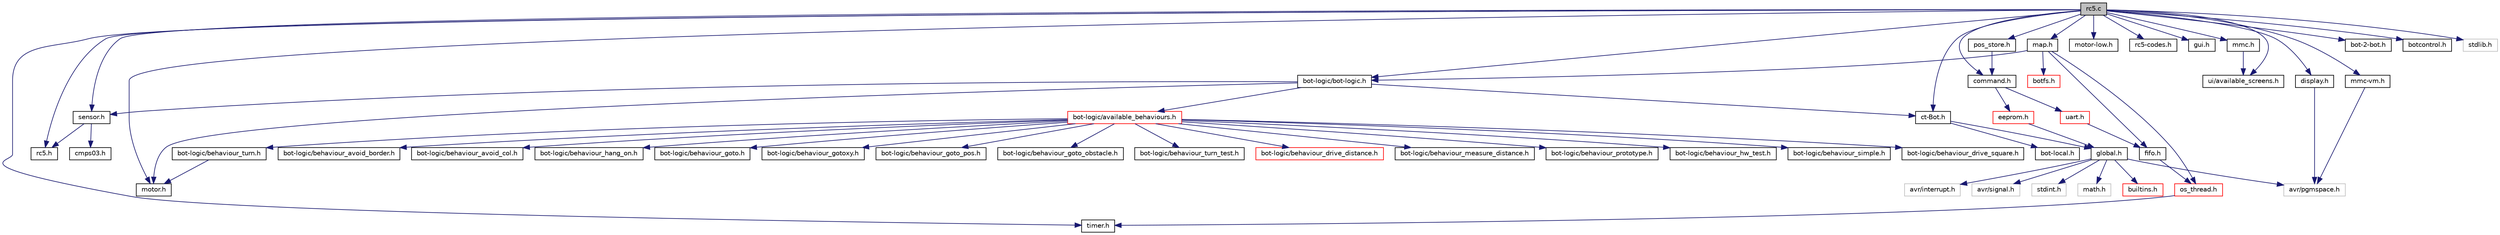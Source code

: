 digraph G
{
  edge [fontname="Helvetica",fontsize="10",labelfontname="Helvetica",labelfontsize="10"];
  node [fontname="Helvetica",fontsize="10",shape=record];
  Node1 [label="rc5.c",height=0.2,width=0.4,color="black", fillcolor="grey75", style="filled" fontcolor="black"];
  Node1 -> Node2 [color="midnightblue",fontsize="10",style="solid",fontname="Helvetica"];
  Node2 [label="ct-Bot.h",height=0.2,width=0.4,color="black", fillcolor="white", style="filled",URL="$ct-Bot_8h.html",tooltip="globale Schalter fuer die einzelnen Bot-Funktionalitaeten"];
  Node2 -> Node3 [color="midnightblue",fontsize="10",style="solid",fontname="Helvetica"];
  Node3 [label="global.h",height=0.2,width=0.4,color="black", fillcolor="white", style="filled",URL="$global_8h.html",tooltip="Allgemeine Definitionen und Datentypen."];
  Node3 -> Node4 [color="midnightblue",fontsize="10",style="solid",fontname="Helvetica"];
  Node4 [label="stdint.h",height=0.2,width=0.4,color="grey75", fillcolor="white", style="filled"];
  Node3 -> Node5 [color="midnightblue",fontsize="10",style="solid",fontname="Helvetica"];
  Node5 [label="math.h",height=0.2,width=0.4,color="grey75", fillcolor="white", style="filled"];
  Node3 -> Node6 [color="midnightblue",fontsize="10",style="solid",fontname="Helvetica"];
  Node6 [label="builtins.h",height=0.2,width=0.4,color="red", fillcolor="white", style="filled",URL="$builtins_8h.html",tooltip="Compiler-Builtins mit Fallback fuer aeltere avr-libc Versionen."];
  Node3 -> Node7 [color="midnightblue",fontsize="10",style="solid",fontname="Helvetica"];
  Node7 [label="avr/interrupt.h",height=0.2,width=0.4,color="grey75", fillcolor="white", style="filled"];
  Node3 -> Node8 [color="midnightblue",fontsize="10",style="solid",fontname="Helvetica"];
  Node8 [label="avr/signal.h",height=0.2,width=0.4,color="grey75", fillcolor="white", style="filled"];
  Node3 -> Node9 [color="midnightblue",fontsize="10",style="solid",fontname="Helvetica"];
  Node9 [label="avr/pgmspace.h",height=0.2,width=0.4,color="grey75", fillcolor="white", style="filled"];
  Node2 -> Node10 [color="midnightblue",fontsize="10",style="solid",fontname="Helvetica"];
  Node10 [label="bot-local.h",height=0.2,width=0.4,color="black", fillcolor="white", style="filled",URL="$bot-local_8h.html",tooltip="Konstanten, die den Bot an reale Umgebungen anpassen."];
  Node1 -> Node11 [color="midnightblue",fontsize="10",style="solid",fontname="Helvetica"];
  Node11 [label="rc5.h",height=0.2,width=0.4,color="black", fillcolor="white", style="filled",URL="$rc5_8h.html",tooltip="RC5-Fernbedienung / Basic-Tasten-Handler."];
  Node1 -> Node12 [color="midnightblue",fontsize="10",style="solid",fontname="Helvetica"];
  Node12 [label="bot-logic/bot-logic.h",height=0.2,width=0.4,color="black", fillcolor="white", style="filled",URL="$bot-logic_8h.html",tooltip="High-Level-Routinen fuer die Steuerung des c&#39;t-Bots."];
  Node12 -> Node2 [color="midnightblue",fontsize="10",style="solid",fontname="Helvetica"];
  Node12 -> Node13 [color="midnightblue",fontsize="10",style="solid",fontname="Helvetica"];
  Node13 [label="motor.h",height=0.2,width=0.4,color="black", fillcolor="white", style="filled",URL="$motor_8h.html",tooltip="High-Level Routinen fuer die Motorsteuerung des c&#39;t-Bots."];
  Node12 -> Node14 [color="midnightblue",fontsize="10",style="solid",fontname="Helvetica"];
  Node14 [label="sensor.h",height=0.2,width=0.4,color="black", fillcolor="white", style="filled",URL="$sensor_8h.html",tooltip="Architekturunabhaengiger Teil der Sensorsteuerung."];
  Node14 -> Node11 [color="midnightblue",fontsize="10",style="solid",fontname="Helvetica"];
  Node14 -> Node15 [color="midnightblue",fontsize="10",style="solid",fontname="Helvetica"];
  Node15 [label="cmps03.h",height=0.2,width=0.4,color="black", fillcolor="white", style="filled",URL="$cmps03_8h.html",tooltip="CMPS03-Treiber."];
  Node12 -> Node16 [color="midnightblue",fontsize="10",style="solid",fontname="Helvetica"];
  Node16 [label="bot-logic/available_behaviours.h",height=0.2,width=0.4,color="red", fillcolor="white", style="filled",URL="$available__behaviours_8h.html",tooltip="globale Schalter fuer die einzelnen Verhalten"];
  Node16 -> Node17 [color="midnightblue",fontsize="10",style="solid",fontname="Helvetica"];
  Node17 [label="bot-logic/behaviour_prototype.h",height=0.2,width=0.4,color="black", fillcolor="white", style="filled",URL="$behaviour__prototype_8h.html",tooltip="Rohling fuer eigene Verhalten."];
  Node16 -> Node18 [color="midnightblue",fontsize="10",style="solid",fontname="Helvetica"];
  Node18 [label="bot-logic/behaviour_hw_test.h",height=0.2,width=0.4,color="black", fillcolor="white", style="filled",URL="$behaviour__hw__test_8h.html",tooltip="Testcode fuer die Bot-Hardware (ehemals TEST_AVAILABLE_ANALOG, _DIGITAL, _MOTOR)"];
  Node16 -> Node19 [color="midnightblue",fontsize="10",style="solid",fontname="Helvetica"];
  Node19 [label="bot-logic/behaviour_simple.h",height=0.2,width=0.4,color="black", fillcolor="white", style="filled",URL="$behaviour__simple_8h.html",tooltip="ganz einfache Beispielverhalten Diese Datei sollte der Einstiegspunkt fuer eigene Experimente sein..."];
  Node16 -> Node20 [color="midnightblue",fontsize="10",style="solid",fontname="Helvetica"];
  Node20 [label="bot-logic/behaviour_drive_square.h",height=0.2,width=0.4,color="black", fillcolor="white", style="filled",URL="$behaviour__drive__square_8h.html",tooltip="Bot faehrt im Quadrat."];
  Node16 -> Node21 [color="midnightblue",fontsize="10",style="solid",fontname="Helvetica"];
  Node21 [label="bot-logic/behaviour_avoid_border.h",height=0.2,width=0.4,color="black", fillcolor="white", style="filled",URL="$behaviour__avoid__border_8h.html",tooltip="Vermeide Abgruende."];
  Node16 -> Node22 [color="midnightblue",fontsize="10",style="solid",fontname="Helvetica"];
  Node22 [label="bot-logic/behaviour_avoid_col.h",height=0.2,width=0.4,color="black", fillcolor="white", style="filled",URL="$behaviour__avoid__col_8h.html",tooltip="Vermeide Kollisionen."];
  Node16 -> Node23 [color="midnightblue",fontsize="10",style="solid",fontname="Helvetica"];
  Node23 [label="bot-logic/behaviour_hang_on.h",height=0.2,width=0.4,color="black", fillcolor="white", style="filled",URL="$behaviour__hang__on_8h.html",tooltip="Haengenbleiben Notfallverhalten."];
  Node16 -> Node24 [color="midnightblue",fontsize="10",style="solid",fontname="Helvetica"];
  Node24 [label="bot-logic/behaviour_goto.h",height=0.2,width=0.4,color="black", fillcolor="white", style="filled",URL="$behaviour__goto_8h.html",tooltip="Bot faehrt einen Punkt an."];
  Node16 -> Node25 [color="midnightblue",fontsize="10",style="solid",fontname="Helvetica"];
  Node25 [label="bot-logic/behaviour_gotoxy.h",height=0.2,width=0.4,color="black", fillcolor="white", style="filled",URL="$behaviour__gotoxy_8h.html",tooltip="Bot faehrt eine Position an."];
  Node16 -> Node26 [color="midnightblue",fontsize="10",style="solid",fontname="Helvetica"];
  Node26 [label="bot-logic/behaviour_goto_pos.h",height=0.2,width=0.4,color="black", fillcolor="white", style="filled",URL="$behaviour__goto__pos_8h.html",tooltip="Anfahren einer Position."];
  Node16 -> Node27 [color="midnightblue",fontsize="10",style="solid",fontname="Helvetica"];
  Node27 [label="bot-logic/behaviour_goto_obstacle.h",height=0.2,width=0.4,color="black", fillcolor="white", style="filled",URL="$behaviour__goto__obstacle_8h.html",tooltip="Anfahren eines Hindernisses."];
  Node16 -> Node28 [color="midnightblue",fontsize="10",style="solid",fontname="Helvetica"];
  Node28 [label="bot-logic/behaviour_turn.h",height=0.2,width=0.4,color="black", fillcolor="white", style="filled",URL="$behaviour__turn_8h.html",tooltip="Drehe den Bot."];
  Node28 -> Node13 [color="midnightblue",fontsize="10",style="solid",fontname="Helvetica"];
  Node16 -> Node29 [color="midnightblue",fontsize="10",style="solid",fontname="Helvetica"];
  Node29 [label="bot-logic/behaviour_turn_test.h",height=0.2,width=0.4,color="black", fillcolor="white", style="filled",URL="$behaviour__turn__test_8h.html",tooltip="Fuehrt mehrere Drehungen mit bot_turn() aus und misst die Fehler."];
  Node16 -> Node30 [color="midnightblue",fontsize="10",style="solid",fontname="Helvetica"];
  Node30 [label="bot-logic/behaviour_drive_distance.h",height=0.2,width=0.4,color="red", fillcolor="white", style="filled",URL="$behaviour__drive__distance_8h.html",tooltip="Bot faehrt ein Stueck."];
  Node16 -> Node31 [color="midnightblue",fontsize="10",style="solid",fontname="Helvetica"];
  Node31 [label="bot-logic/behaviour_measure_distance.h",height=0.2,width=0.4,color="black", fillcolor="white", style="filled",URL="$behaviour__measure__distance_8h.html",tooltip="Ermittelt die aktuelle Entfernung eines Hindernisses mit den Distanzsensoren."];
  Node1 -> Node32 [color="midnightblue",fontsize="10",style="solid",fontname="Helvetica"];
  Node32 [label="ui/available_screens.h",height=0.2,width=0.4,color="black", fillcolor="white", style="filled",URL="$available__screens_8h.html",tooltip="Die Schalter fuer sichtbare Screens finden sich hier."];
  Node1 -> Node33 [color="midnightblue",fontsize="10",style="solid",fontname="Helvetica"];
  Node33 [label="map.h",height=0.2,width=0.4,color="black", fillcolor="white", style="filled",URL="$map_8h.html",tooltip="Karte."];
  Node33 -> Node12 [color="midnightblue",fontsize="10",style="solid",fontname="Helvetica"];
  Node33 -> Node34 [color="midnightblue",fontsize="10",style="solid",fontname="Helvetica"];
  Node34 [label="fifo.h",height=0.2,width=0.4,color="black", fillcolor="white", style="filled",URL="$fifo_8h.html",tooltip="Implementierung einer FIFO."];
  Node34 -> Node35 [color="midnightblue",fontsize="10",style="solid",fontname="Helvetica"];
  Node35 [label="os_thread.h",height=0.2,width=0.4,color="red", fillcolor="white", style="filled",URL="$os__thread_8h.html",tooltip="Threadmanagement fuer BotOS."];
  Node35 -> Node36 [color="midnightblue",fontsize="10",style="solid",fontname="Helvetica"];
  Node36 [label="timer.h",height=0.2,width=0.4,color="black", fillcolor="white", style="filled",URL="$timer_8h.html",tooltip="Timer und Zaehler."];
  Node33 -> Node35 [color="midnightblue",fontsize="10",style="solid",fontname="Helvetica"];
  Node33 -> Node37 [color="midnightblue",fontsize="10",style="solid",fontname="Helvetica"];
  Node37 [label="botfs.h",height=0.2,width=0.4,color="red", fillcolor="white", style="filled",URL="$botfs_8h.html",tooltip="Dateisystem BotFS."];
  Node1 -> Node38 [color="midnightblue",fontsize="10",style="solid",fontname="Helvetica"];
  Node38 [label="display.h",height=0.2,width=0.4,color="black", fillcolor="white", style="filled",URL="$display_8h.html",tooltip="Routinen zur Displaysteuerung."];
  Node38 -> Node9 [color="midnightblue",fontsize="10",style="solid",fontname="Helvetica"];
  Node1 -> Node39 [color="midnightblue",fontsize="10",style="solid",fontname="Helvetica"];
  Node39 [label="motor-low.h",height=0.2,width=0.4,color="black", fillcolor="white", style="filled",URL="$motor-low_8h.html",tooltip="Low-Level Routinen fuer die Motorsteuerung des c&#39;t-Bots."];
  Node1 -> Node40 [color="midnightblue",fontsize="10",style="solid",fontname="Helvetica"];
  Node40 [label="rc5-codes.h",height=0.2,width=0.4,color="black", fillcolor="white", style="filled",URL="$rc5-codes_8h.html",tooltip="RC5-Fernbedienungscodes."];
  Node1 -> Node41 [color="midnightblue",fontsize="10",style="solid",fontname="Helvetica"];
  Node41 [label="gui.h",height=0.2,width=0.4,color="black", fillcolor="white", style="filled",URL="$gui_8h.html",tooltip="Display-GUI des Bots."];
  Node1 -> Node42 [color="midnightblue",fontsize="10",style="solid",fontname="Helvetica"];
  Node42 [label="mmc.h",height=0.2,width=0.4,color="black", fillcolor="white", style="filled",URL="$mmc_8h.html",tooltip="Routinen zum Auslesen / Schreiben einer MMC-Karte."];
  Node42 -> Node32 [color="midnightblue",fontsize="10",style="solid",fontname="Helvetica"];
  Node1 -> Node43 [color="midnightblue",fontsize="10",style="solid",fontname="Helvetica"];
  Node43 [label="mmc-vm.h",height=0.2,width=0.4,color="black", fillcolor="white", style="filled",URL="$mmc-vm_8h.html",tooltip="Virtual Memory Management mit MMC / SD-Card."];
  Node43 -> Node9 [color="midnightblue",fontsize="10",style="solid",fontname="Helvetica"];
  Node1 -> Node44 [color="midnightblue",fontsize="10",style="solid",fontname="Helvetica"];
  Node44 [label="command.h",height=0.2,width=0.4,color="black", fillcolor="white", style="filled",URL="$command_8h.html",tooltip="Kommando-Management."];
  Node44 -> Node45 [color="midnightblue",fontsize="10",style="solid",fontname="Helvetica"];
  Node45 [label="eeprom.h",height=0.2,width=0.4,color="red", fillcolor="white", style="filled",URL="$eeprom_8h.html",tooltip="EEPROM-Zugriff."];
  Node45 -> Node3 [color="midnightblue",fontsize="10",style="solid",fontname="Helvetica"];
  Node44 -> Node46 [color="midnightblue",fontsize="10",style="solid",fontname="Helvetica"];
  Node46 [label="uart.h",height=0.2,width=0.4,color="red", fillcolor="white", style="filled",URL="$uart_8h.html",tooltip="Routinen zur seriellen Kommunikation."];
  Node46 -> Node34 [color="midnightblue",fontsize="10",style="solid",fontname="Helvetica"];
  Node1 -> Node47 [color="midnightblue",fontsize="10",style="solid",fontname="Helvetica"];
  Node47 [label="pos_store.h",height=0.2,width=0.4,color="black", fillcolor="white", style="filled",URL="$pos__store_8h.html",tooltip="Implementierung eines Positionsspeichers mit den ueblichen Stackbefehlen push(), pop() und FIFO-Befeh..."];
  Node47 -> Node44 [color="midnightblue",fontsize="10",style="solid",fontname="Helvetica"];
  Node1 -> Node36 [color="midnightblue",fontsize="10",style="solid",fontname="Helvetica"];
  Node1 -> Node48 [color="midnightblue",fontsize="10",style="solid",fontname="Helvetica"];
  Node48 [label="bot-2-bot.h",height=0.2,width=0.4,color="black", fillcolor="white", style="filled",URL="$bot-2-bot_8h.html",tooltip="Bot-2-Bot-Kommunikation."];
  Node1 -> Node49 [color="midnightblue",fontsize="10",style="solid",fontname="Helvetica"];
  Node49 [label="botcontrol.h",height=0.2,width=0.4,color="black", fillcolor="white", style="filled",URL="$botcontrol_8h.html",tooltip="High-level Steuerungsroutinen, z.B."];
  Node1 -> Node13 [color="midnightblue",fontsize="10",style="solid",fontname="Helvetica"];
  Node1 -> Node14 [color="midnightblue",fontsize="10",style="solid",fontname="Helvetica"];
  Node1 -> Node50 [color="midnightblue",fontsize="10",style="solid",fontname="Helvetica"];
  Node50 [label="stdlib.h",height=0.2,width=0.4,color="grey75", fillcolor="white", style="filled"];
}
